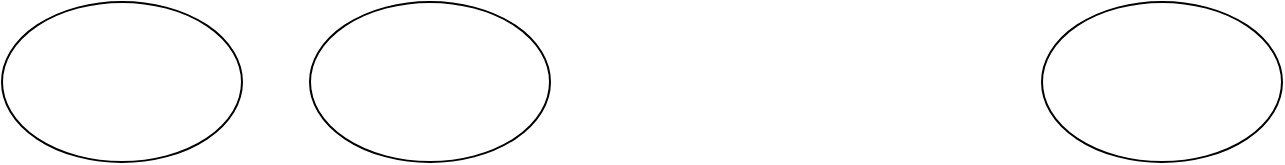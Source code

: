 <mxfile version="26.0.16">
  <diagram name="第 1 页" id="HlV9wOY4b_0F29_koS1Y">
    <mxGraphModel dx="1242" dy="818" grid="1" gridSize="10" guides="1" tooltips="1" connect="1" arrows="1" fold="1" page="1" pageScale="1" pageWidth="827" pageHeight="1169" math="0" shadow="0">
      <root>
        <mxCell id="0" />
        <mxCell id="1" parent="0" />
        <mxCell id="AlOBhhO4vrBqqqVJD7oy-1" value="" style="ellipse;whiteSpace=wrap;html=1;" vertex="1" parent="1">
          <mxGeometry x="140" y="340" width="120" height="80" as="geometry" />
        </mxCell>
        <mxCell id="AlOBhhO4vrBqqqVJD7oy-2" value="" style="ellipse;whiteSpace=wrap;html=1;" vertex="1" parent="1">
          <mxGeometry x="294" y="340" width="120" height="80" as="geometry" />
        </mxCell>
        <mxCell id="AlOBhhO4vrBqqqVJD7oy-3" value="" style="ellipse;whiteSpace=wrap;html=1;" vertex="1" parent="1">
          <mxGeometry x="660" y="340" width="120" height="80" as="geometry" />
        </mxCell>
      </root>
    </mxGraphModel>
  </diagram>
</mxfile>
